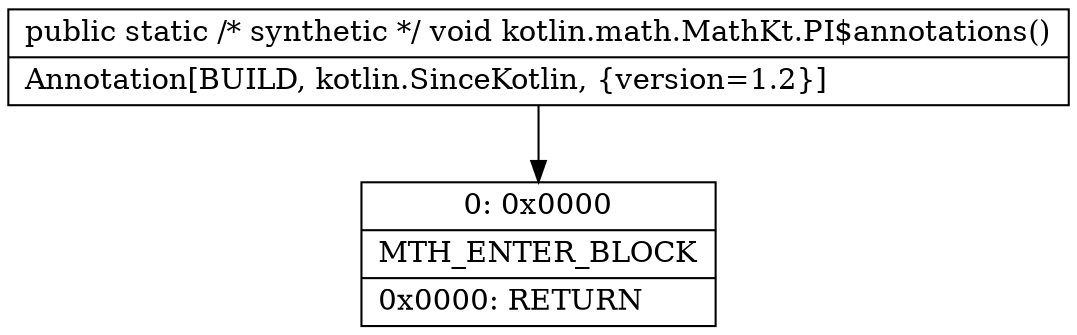 digraph "CFG forkotlin.math.MathKt.PI$annotations()V" {
Node_0 [shape=record,label="{0\:\ 0x0000|MTH_ENTER_BLOCK\l|0x0000: RETURN   \l}"];
MethodNode[shape=record,label="{public static \/* synthetic *\/ void kotlin.math.MathKt.PI$annotations()  | Annotation[BUILD, kotlin.SinceKotlin, \{version=1.2\}]\l}"];
MethodNode -> Node_0;
}

